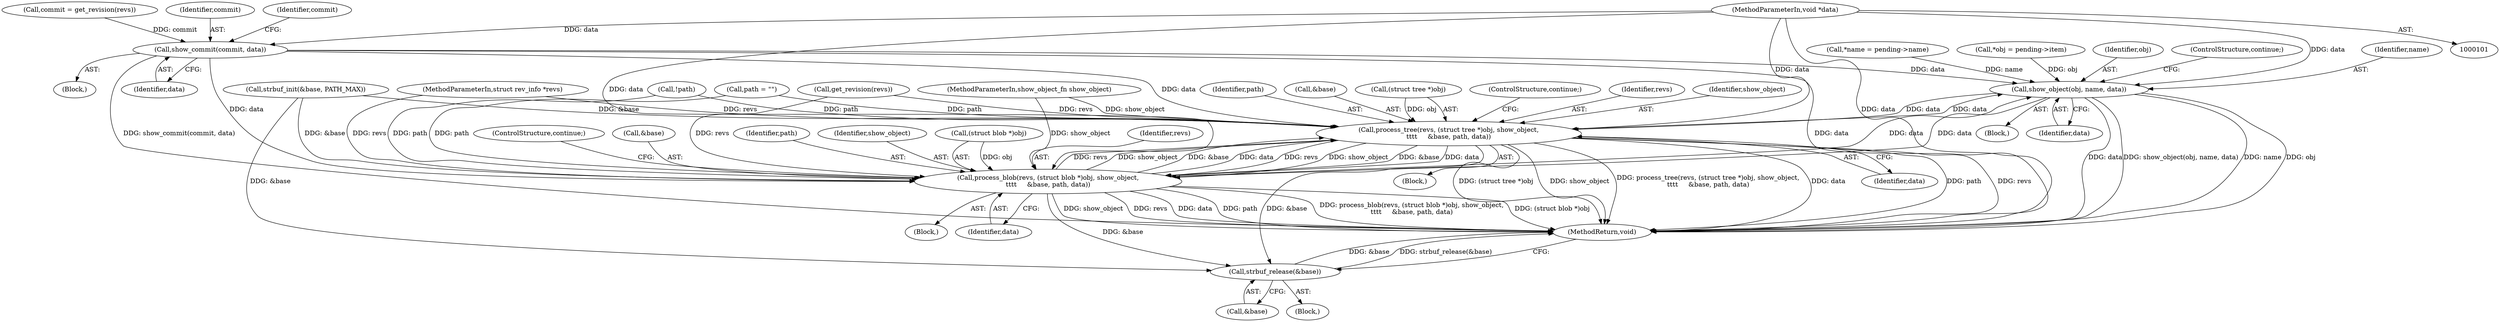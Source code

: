 digraph "0_git_de1e67d0703894cb6ea782e36abb63976ab07e60_5@pointer" {
"1000105" [label="(MethodParameterIn,void *data)"];
"1000131" [label="(Call,show_commit(commit, data))"];
"1000197" [label="(Call,show_object(obj, name, data))"];
"1000215" [label="(Call,process_tree(revs, (struct tree *)obj, show_object,\n\t\t\t\t     &base, path, data))"];
"1000233" [label="(Call,process_blob(revs, (struct blob *)obj, show_object,\n\t\t\t\t     &base, path, data))"];
"1000257" [label="(Call,strbuf_release(&base))"];
"1000217" [label="(Call,(struct tree *)obj)"];
"1000224" [label="(Identifier,data)"];
"1000198" [label="(Identifier,obj)"];
"1000104" [label="(MethodParameterIn,show_object_fn show_object)"];
"1000197" [label="(Call,show_object(obj, name, data))"];
"1000116" [label="(Call,commit = get_revision(revs))"];
"1000191" [label="(Block,)"];
"1000243" [label="(ControlStructure,continue;)"];
"1000225" [label="(ControlStructure,continue;)"];
"1000215" [label="(Call,process_tree(revs, (struct tree *)obj, show_object,\n\t\t\t\t     &base, path, data))"];
"1000201" [label="(ControlStructure,continue;)"];
"1000257" [label="(Call,strbuf_release(&base))"];
"1000132" [label="(Identifier,commit)"];
"1000199" [label="(Identifier,name)"];
"1000232" [label="(Block,)"];
"1000214" [label="(Block,)"];
"1000203" [label="(Call,!path)"];
"1000216" [label="(Identifier,revs)"];
"1000165" [label="(Call,*name = pending->name)"];
"1000200" [label="(Identifier,data)"];
"1000242" [label="(Identifier,data)"];
"1000205" [label="(Call,path = \"\")"];
"1000159" [label="(Call,*obj = pending->item)"];
"1000131" [label="(Call,show_commit(commit, data))"];
"1000239" [label="(Call,&base)"];
"1000121" [label="(Block,)"];
"1000133" [label="(Identifier,data)"];
"1000110" [label="(Call,strbuf_init(&base, PATH_MAX))"];
"1000258" [label="(Call,&base)"];
"1000260" [label="(MethodReturn,void)"];
"1000102" [label="(MethodParameterIn,struct rev_info *revs)"];
"1000241" [label="(Identifier,path)"];
"1000233" [label="(Call,process_blob(revs, (struct blob *)obj, show_object,\n\t\t\t\t     &base, path, data))"];
"1000220" [label="(Identifier,show_object)"];
"1000238" [label="(Identifier,show_object)"];
"1000223" [label="(Identifier,path)"];
"1000105" [label="(MethodParameterIn,void *data)"];
"1000221" [label="(Call,&base)"];
"1000235" [label="(Call,(struct blob *)obj)"];
"1000106" [label="(Block,)"];
"1000118" [label="(Call,get_revision(revs))"];
"1000234" [label="(Identifier,revs)"];
"1000117" [label="(Identifier,commit)"];
"1000105" -> "1000101"  [label="AST: "];
"1000105" -> "1000260"  [label="DDG: data"];
"1000105" -> "1000131"  [label="DDG: data"];
"1000105" -> "1000197"  [label="DDG: data"];
"1000105" -> "1000215"  [label="DDG: data"];
"1000105" -> "1000233"  [label="DDG: data"];
"1000131" -> "1000121"  [label="AST: "];
"1000131" -> "1000133"  [label="CFG: "];
"1000132" -> "1000131"  [label="AST: "];
"1000133" -> "1000131"  [label="AST: "];
"1000117" -> "1000131"  [label="CFG: "];
"1000131" -> "1000260"  [label="DDG: data"];
"1000131" -> "1000260"  [label="DDG: show_commit(commit, data)"];
"1000116" -> "1000131"  [label="DDG: commit"];
"1000131" -> "1000197"  [label="DDG: data"];
"1000131" -> "1000215"  [label="DDG: data"];
"1000131" -> "1000233"  [label="DDG: data"];
"1000197" -> "1000191"  [label="AST: "];
"1000197" -> "1000200"  [label="CFG: "];
"1000198" -> "1000197"  [label="AST: "];
"1000199" -> "1000197"  [label="AST: "];
"1000200" -> "1000197"  [label="AST: "];
"1000201" -> "1000197"  [label="CFG: "];
"1000197" -> "1000260"  [label="DDG: data"];
"1000197" -> "1000260"  [label="DDG: show_object(obj, name, data)"];
"1000197" -> "1000260"  [label="DDG: name"];
"1000197" -> "1000260"  [label="DDG: obj"];
"1000159" -> "1000197"  [label="DDG: obj"];
"1000165" -> "1000197"  [label="DDG: name"];
"1000233" -> "1000197"  [label="DDG: data"];
"1000215" -> "1000197"  [label="DDG: data"];
"1000197" -> "1000215"  [label="DDG: data"];
"1000197" -> "1000233"  [label="DDG: data"];
"1000215" -> "1000214"  [label="AST: "];
"1000215" -> "1000224"  [label="CFG: "];
"1000216" -> "1000215"  [label="AST: "];
"1000217" -> "1000215"  [label="AST: "];
"1000220" -> "1000215"  [label="AST: "];
"1000221" -> "1000215"  [label="AST: "];
"1000223" -> "1000215"  [label="AST: "];
"1000224" -> "1000215"  [label="AST: "];
"1000225" -> "1000215"  [label="CFG: "];
"1000215" -> "1000260"  [label="DDG: path"];
"1000215" -> "1000260"  [label="DDG: revs"];
"1000215" -> "1000260"  [label="DDG: (struct tree *)obj"];
"1000215" -> "1000260"  [label="DDG: show_object"];
"1000215" -> "1000260"  [label="DDG: process_tree(revs, (struct tree *)obj, show_object,\n\t\t\t\t     &base, path, data)"];
"1000215" -> "1000260"  [label="DDG: data"];
"1000233" -> "1000215"  [label="DDG: revs"];
"1000233" -> "1000215"  [label="DDG: show_object"];
"1000233" -> "1000215"  [label="DDG: &base"];
"1000233" -> "1000215"  [label="DDG: data"];
"1000118" -> "1000215"  [label="DDG: revs"];
"1000102" -> "1000215"  [label="DDG: revs"];
"1000217" -> "1000215"  [label="DDG: obj"];
"1000104" -> "1000215"  [label="DDG: show_object"];
"1000110" -> "1000215"  [label="DDG: &base"];
"1000205" -> "1000215"  [label="DDG: path"];
"1000203" -> "1000215"  [label="DDG: path"];
"1000215" -> "1000233"  [label="DDG: revs"];
"1000215" -> "1000233"  [label="DDG: show_object"];
"1000215" -> "1000233"  [label="DDG: &base"];
"1000215" -> "1000233"  [label="DDG: data"];
"1000215" -> "1000257"  [label="DDG: &base"];
"1000233" -> "1000232"  [label="AST: "];
"1000233" -> "1000242"  [label="CFG: "];
"1000234" -> "1000233"  [label="AST: "];
"1000235" -> "1000233"  [label="AST: "];
"1000238" -> "1000233"  [label="AST: "];
"1000239" -> "1000233"  [label="AST: "];
"1000241" -> "1000233"  [label="AST: "];
"1000242" -> "1000233"  [label="AST: "];
"1000243" -> "1000233"  [label="CFG: "];
"1000233" -> "1000260"  [label="DDG: process_blob(revs, (struct blob *)obj, show_object,\n\t\t\t\t     &base, path, data)"];
"1000233" -> "1000260"  [label="DDG: (struct blob *)obj"];
"1000233" -> "1000260"  [label="DDG: show_object"];
"1000233" -> "1000260"  [label="DDG: revs"];
"1000233" -> "1000260"  [label="DDG: data"];
"1000233" -> "1000260"  [label="DDG: path"];
"1000118" -> "1000233"  [label="DDG: revs"];
"1000102" -> "1000233"  [label="DDG: revs"];
"1000235" -> "1000233"  [label="DDG: obj"];
"1000104" -> "1000233"  [label="DDG: show_object"];
"1000110" -> "1000233"  [label="DDG: &base"];
"1000205" -> "1000233"  [label="DDG: path"];
"1000203" -> "1000233"  [label="DDG: path"];
"1000233" -> "1000257"  [label="DDG: &base"];
"1000257" -> "1000106"  [label="AST: "];
"1000257" -> "1000258"  [label="CFG: "];
"1000258" -> "1000257"  [label="AST: "];
"1000260" -> "1000257"  [label="CFG: "];
"1000257" -> "1000260"  [label="DDG: &base"];
"1000257" -> "1000260"  [label="DDG: strbuf_release(&base)"];
"1000110" -> "1000257"  [label="DDG: &base"];
}
